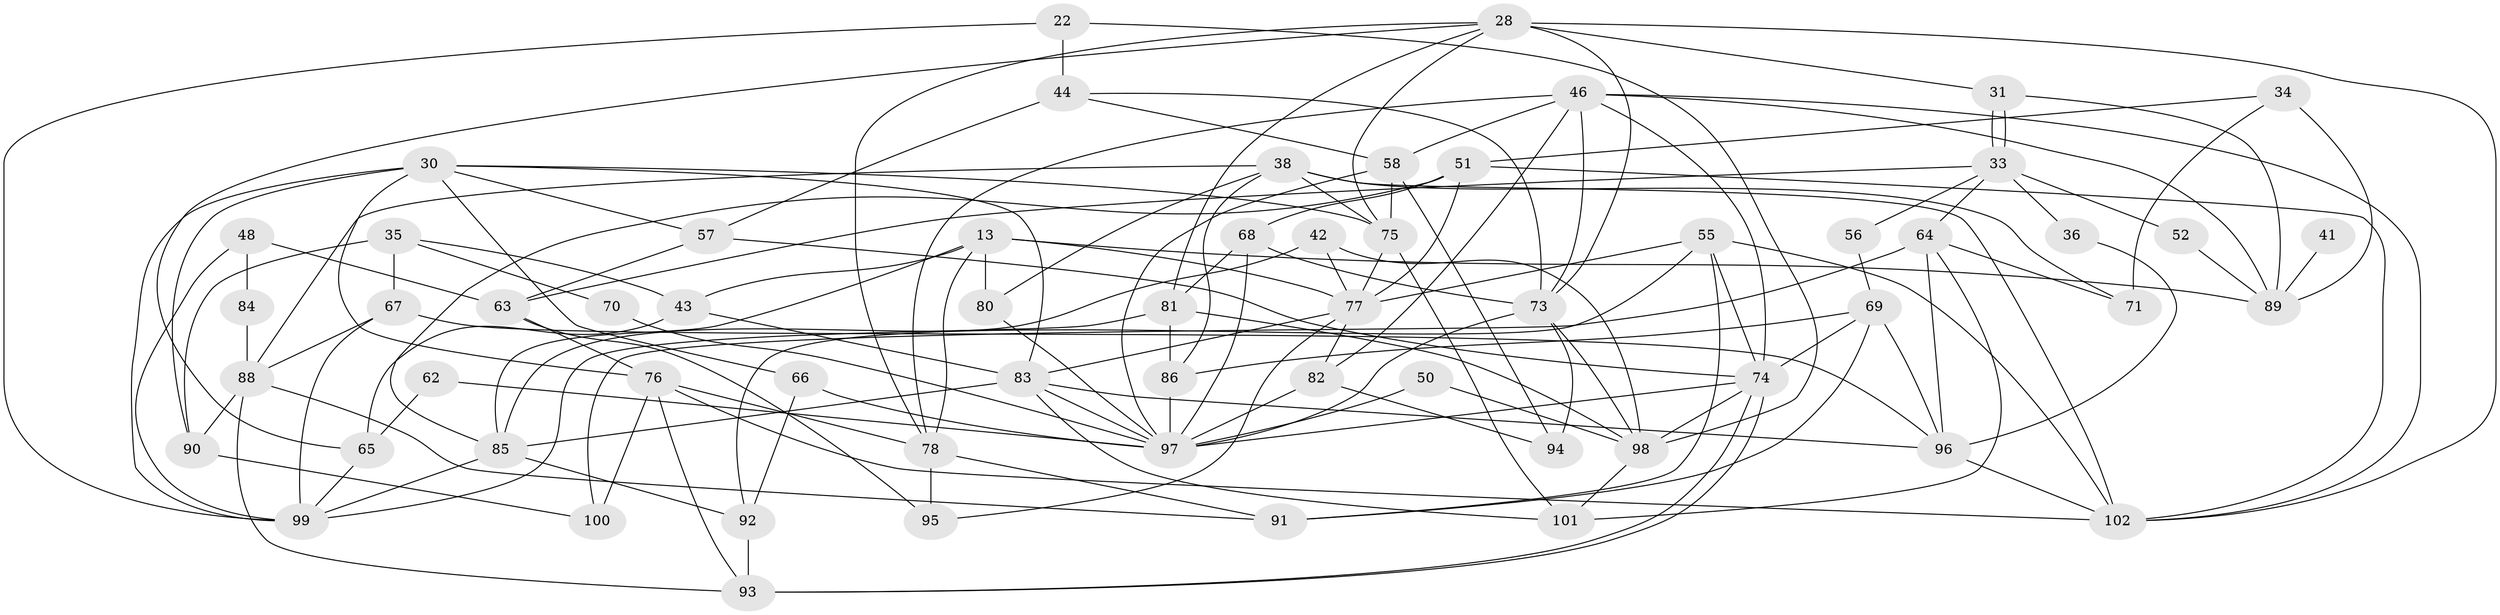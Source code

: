 // original degree distribution, {2: 0.11764705882352941, 4: 0.22549019607843138, 3: 0.3235294117647059, 5: 0.19607843137254902, 7: 0.049019607843137254, 6: 0.06862745098039216, 8: 0.0196078431372549}
// Generated by graph-tools (version 1.1) at 2025/54/03/04/25 21:54:31]
// undirected, 61 vertices, 143 edges
graph export_dot {
graph [start="1"]
  node [color=gray90,style=filled];
  13;
  22 [super="+9"];
  28 [super="+19"];
  30 [super="+8"];
  31;
  33 [super="+32"];
  34;
  35 [super="+25"];
  36;
  38 [super="+14"];
  41;
  42;
  43;
  44;
  46 [super="+40"];
  48;
  50;
  51;
  52;
  55;
  56;
  57 [super="+11"];
  58 [super="+12"];
  62;
  63;
  64;
  65 [super="+23"];
  66 [super="+37"];
  67 [super="+49"];
  68 [super="+10"];
  69;
  70;
  71;
  73 [super="+60+3"];
  74 [super="+17"];
  75 [super="+39+61"];
  76;
  77 [super="+45"];
  78;
  80;
  81 [super="+47"];
  82 [super="+18"];
  83 [super="+72"];
  84;
  85 [super="+29"];
  86;
  88;
  89 [super="+87+79"];
  90;
  91;
  92;
  93;
  94;
  95;
  96;
  97 [super="+21+54+59"];
  98 [super="+26"];
  99;
  100;
  101;
  102 [super="+20"];
  13 -- 78;
  13 -- 85;
  13 -- 43;
  13 -- 80;
  13 -- 89 [weight=2];
  13 -- 77;
  22 -- 99;
  22 -- 98;
  22 -- 44;
  28 -- 75;
  28 -- 81;
  28 -- 102;
  28 -- 73 [weight=2];
  28 -- 78;
  28 -- 31;
  28 -- 65;
  30 -- 76;
  30 -- 66;
  30 -- 90;
  30 -- 99 [weight=2];
  30 -- 57;
  30 -- 75;
  30 -- 83;
  31 -- 33;
  31 -- 33;
  31 -- 89;
  33 -- 64;
  33 -- 36 [weight=2];
  33 -- 52;
  33 -- 56;
  33 -- 63;
  34 -- 89 [weight=2];
  34 -- 51;
  34 -- 71;
  35 -- 43;
  35 -- 70 [weight=2];
  35 -- 67 [weight=2];
  35 -- 90;
  36 -- 96;
  38 -- 86;
  38 -- 71;
  38 -- 80;
  38 -- 88;
  38 -- 75 [weight=2];
  38 -- 102;
  41 -- 89 [weight=2];
  42 -- 98 [weight=2];
  42 -- 85;
  42 -- 77;
  43 -- 83;
  43 -- 65;
  44 -- 57;
  44 -- 58 [weight=2];
  44 -- 73;
  46 -- 74;
  46 -- 73 [weight=2];
  46 -- 89;
  46 -- 82;
  46 -- 102;
  46 -- 58;
  46 -- 78;
  48 -- 63;
  48 -- 99;
  48 -- 84;
  50 -- 98;
  50 -- 97 [weight=2];
  51 -- 102;
  51 -- 68;
  51 -- 77;
  51 -- 85;
  52 -- 89;
  55 -- 91;
  55 -- 92;
  55 -- 102;
  55 -- 74;
  55 -- 77;
  56 -- 69;
  57 -- 74;
  57 -- 63;
  58 -- 94;
  58 -- 75;
  58 -- 97;
  62 -- 97 [weight=3];
  62 -- 65;
  63 -- 95;
  63 -- 76;
  64 -- 100;
  64 -- 96;
  64 -- 71;
  64 -- 101;
  65 -- 99;
  66 -- 92;
  66 -- 97;
  67 -- 88;
  67 -- 96;
  67 -- 99;
  68 -- 73 [weight=2];
  68 -- 97;
  68 -- 81;
  69 -- 96;
  69 -- 86;
  69 -- 91;
  69 -- 74;
  70 -- 97;
  73 -- 94;
  73 -- 98;
  73 -- 97 [weight=3];
  74 -- 93;
  74 -- 93;
  74 -- 98;
  74 -- 97;
  75 -- 101;
  75 -- 77;
  76 -- 78;
  76 -- 102;
  76 -- 93;
  76 -- 100;
  77 -- 82;
  77 -- 83 [weight=2];
  77 -- 95;
  78 -- 91;
  78 -- 95;
  80 -- 97;
  81 -- 98;
  81 -- 99;
  81 -- 86;
  82 -- 94;
  82 -- 97;
  83 -- 101;
  83 -- 85;
  83 -- 96;
  83 -- 97;
  84 -- 88;
  85 -- 92;
  85 -- 99;
  86 -- 97;
  88 -- 93;
  88 -- 90;
  88 -- 91;
  90 -- 100;
  92 -- 93;
  96 -- 102;
  98 -- 101;
}
